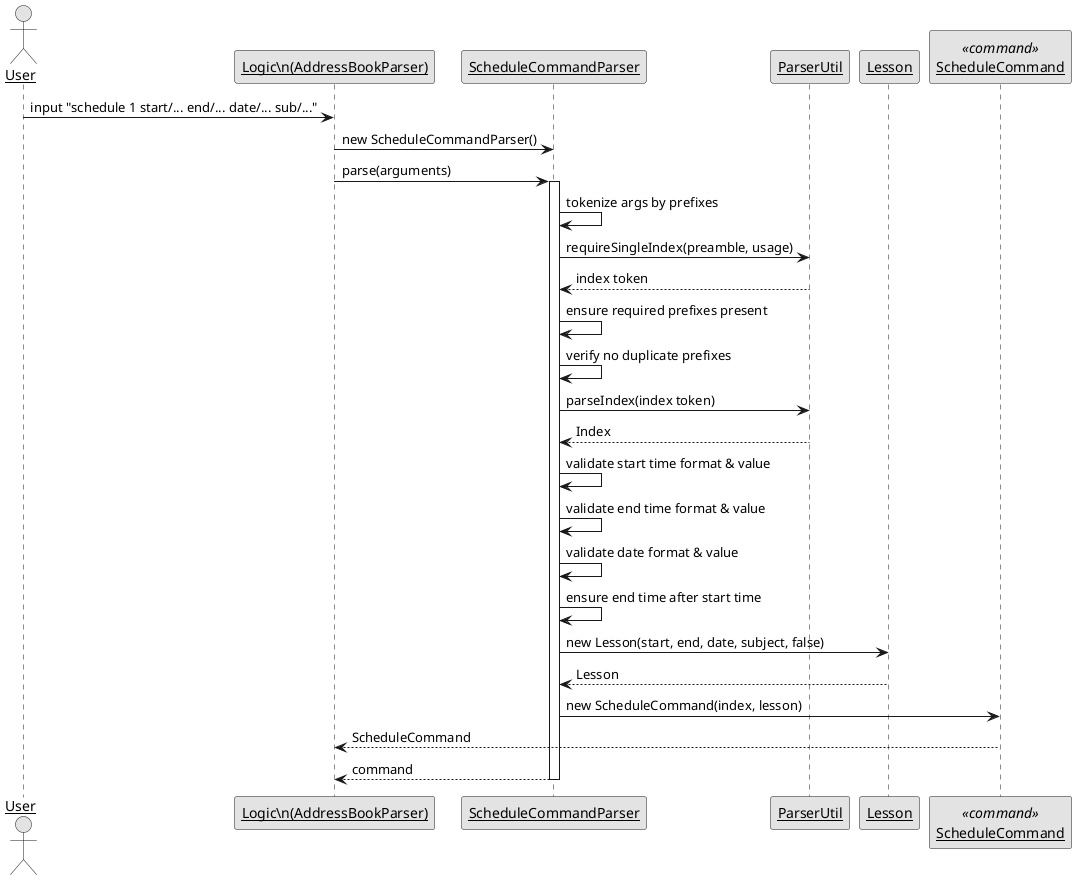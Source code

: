 @startuml
' Schedule command parsing sequence
' Mirrors code in
' - src/main/java/seedu/address/logic/parser/AddressBookParser.java
' - src/main/java/seedu/address/logic/parser/ScheduleCommandParser.java
' - src/main/java/seedu/address/logic/parser/ParserUtil.java

skinparam monochrome true
skinparam shadowing false
skinparam sequenceArrowThickness 1
skinparam sequenceParticipant underline

actor User as U
participant "Logic\\n(AddressBookParser)" as ABP
participant "ScheduleCommandParser" as SCP
participant "ParserUtil" as PU
participant Lesson as L
participant "ScheduleCommand" as SC <<command>>

U -> ABP : input "schedule 1 start/... end/... date/... sub/..."
ABP -> SCP : new ScheduleCommandParser()
ABP -> SCP : parse(arguments)

activate SCP
SCP -> SCP : tokenize args by prefixes
SCP -> PU : requireSingleIndex(preamble, usage)
PU --> SCP : index token
SCP -> SCP : ensure required prefixes present
SCP -> SCP : verify no duplicate prefixes
SCP -> PU : parseIndex(index token)
PU --> SCP : Index
SCP -> SCP : validate start time format & value
SCP -> SCP : validate end time format & value
SCP -> SCP : validate date format & value
SCP -> SCP : ensure end time after start time
SCP -> L : new Lesson(start, end, date, subject, false)
L --> SCP : Lesson
SCP -> SC : new ScheduleCommand(index, lesson)
SC --> ABP : ScheduleCommand

return command
@enduml
